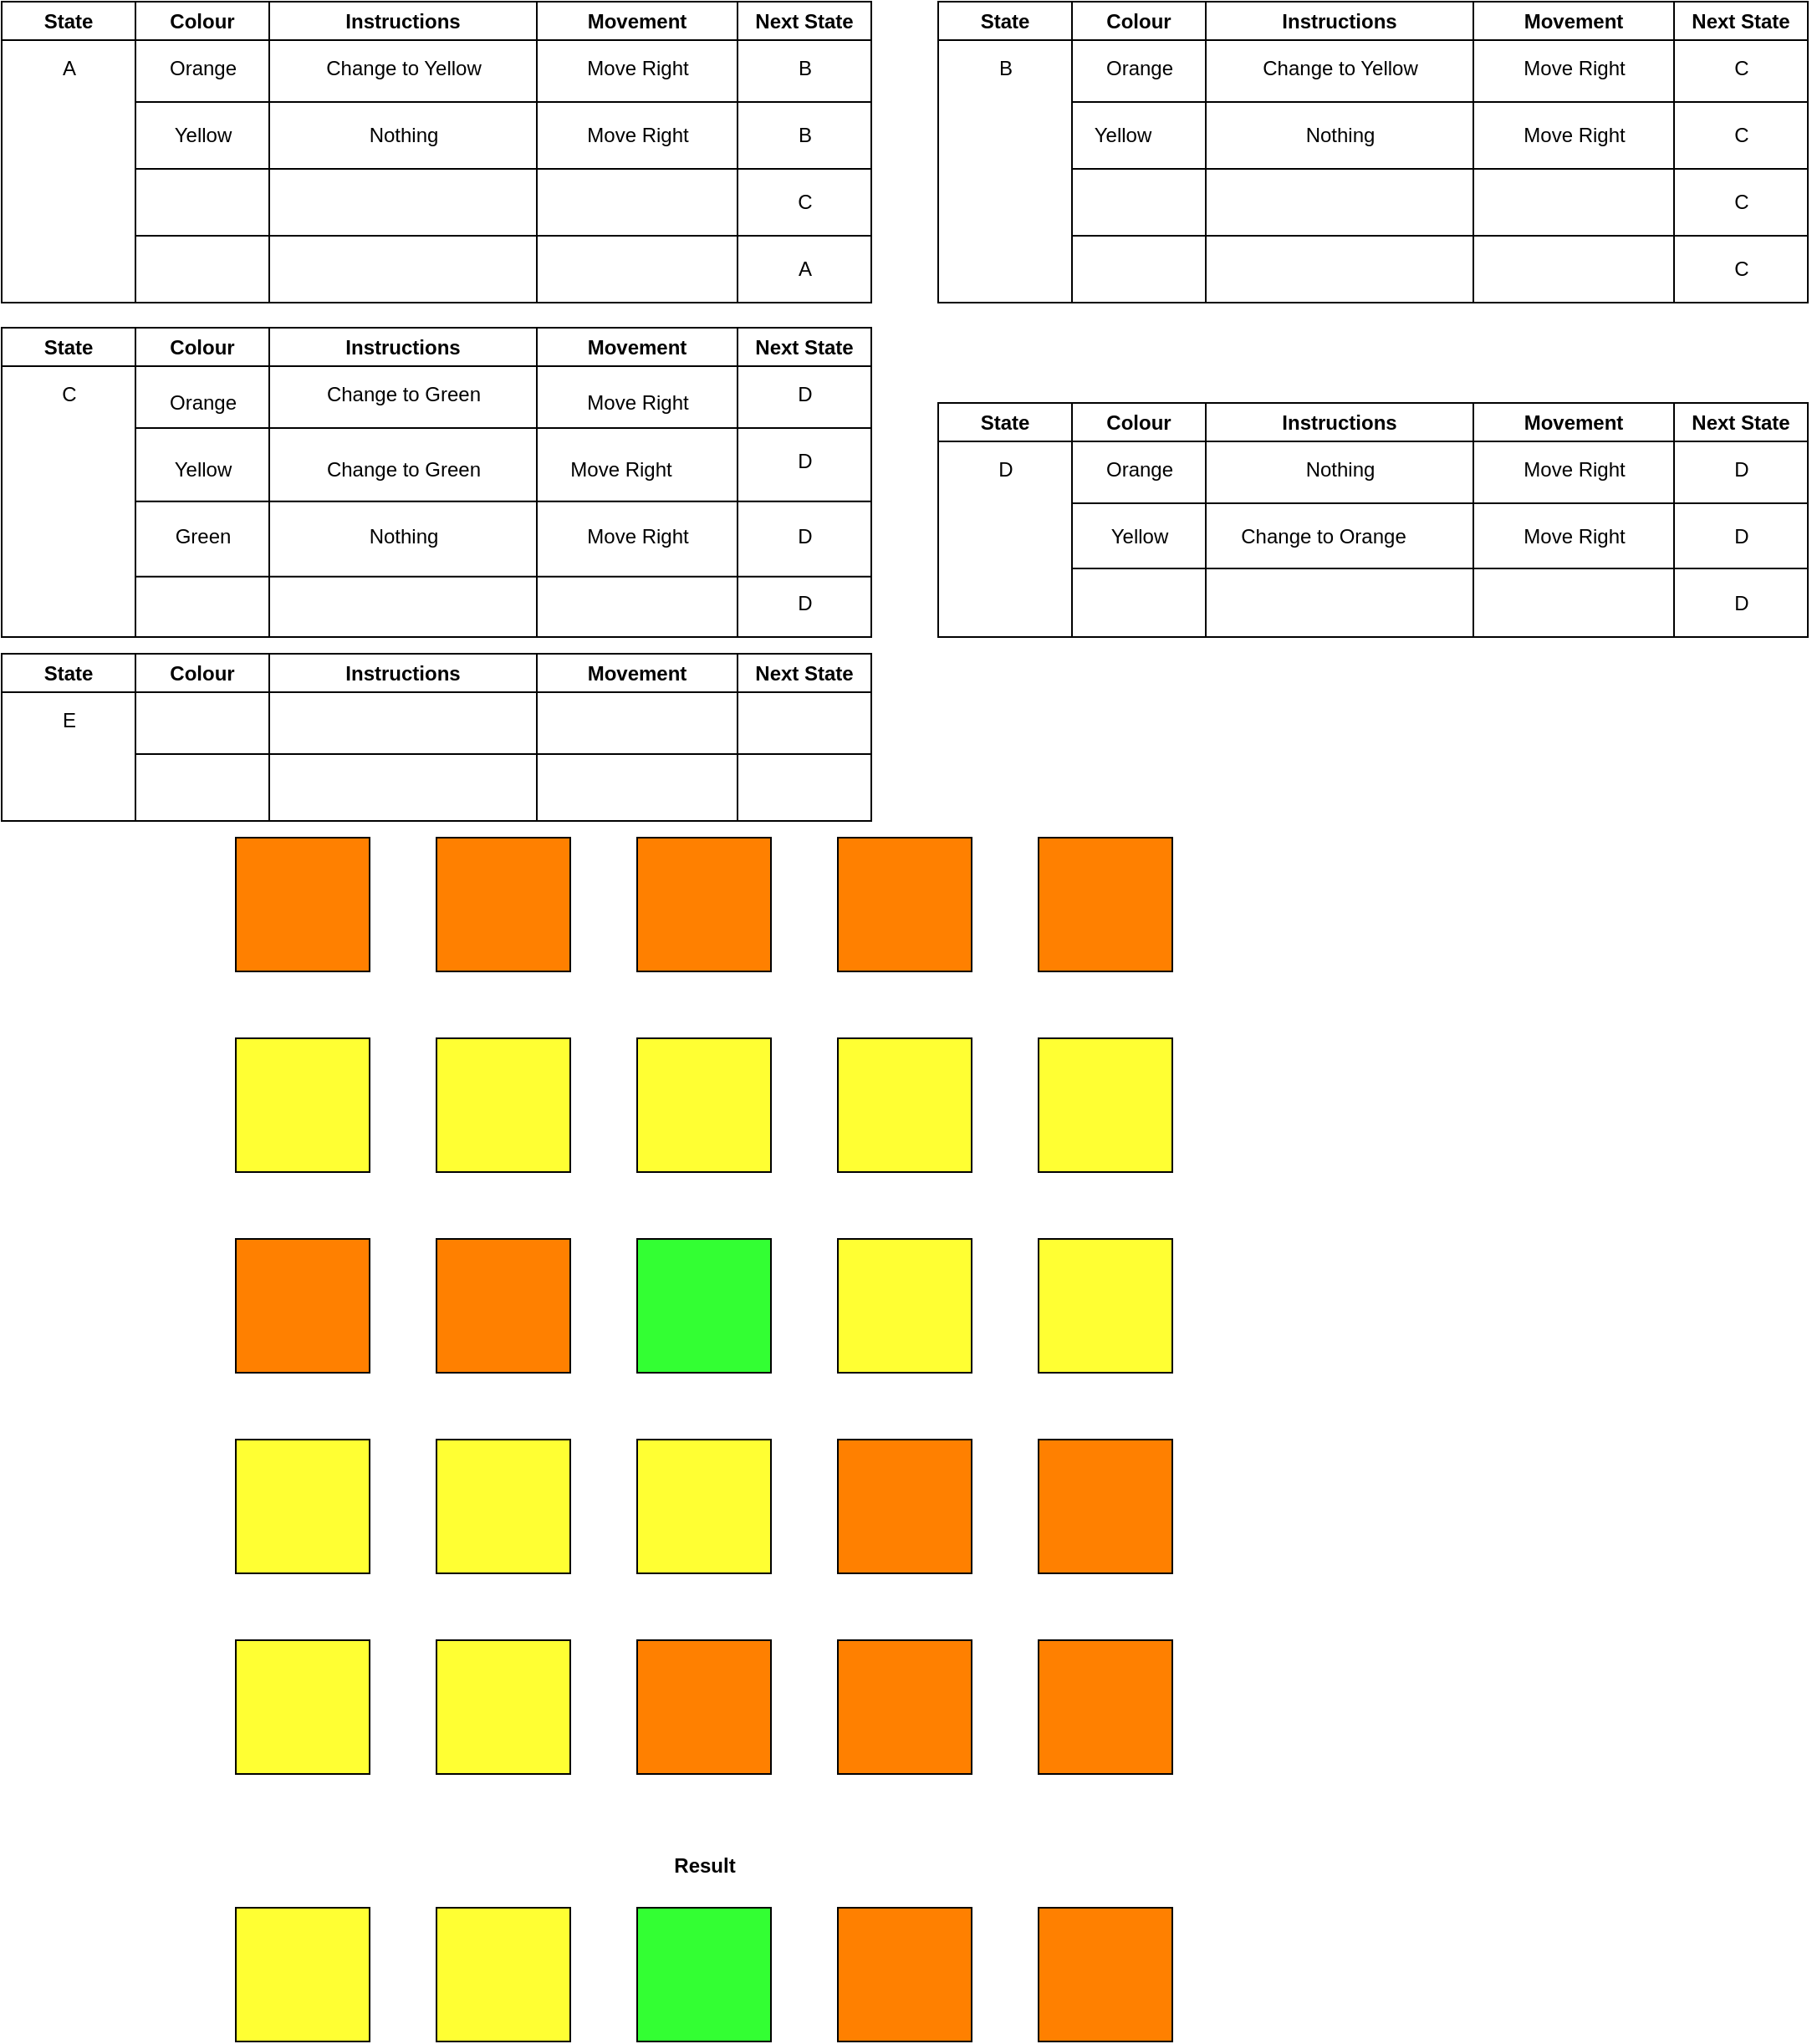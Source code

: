 <mxfile version="21.0.8" type="onedrive"><diagram name="Page-1" id="G40YG5ks8XEDvApb3X6j"><mxGraphModel dx="2038" dy="684" grid="1" gridSize="10" guides="1" tooltips="1" connect="1" arrows="1" fold="1" page="1" pageScale="1" pageWidth="850" pageHeight="1100" math="0" shadow="0"><root><mxCell id="0"/><mxCell id="1" parent="0"/><mxCell id="QCzgK560f051Xd-ndxfZ-1" value="State" style="swimlane;whiteSpace=wrap;html=1;" vertex="1" parent="1"><mxGeometry x="-140" y="20" width="80" height="180" as="geometry"/></mxCell><mxCell id="QCzgK560f051Xd-ndxfZ-2" value="A" style="text;html=1;align=center;verticalAlign=middle;resizable=0;points=[];autosize=1;strokeColor=none;fillColor=none;" vertex="1" parent="QCzgK560f051Xd-ndxfZ-1"><mxGeometry x="25" y="25" width="30" height="30" as="geometry"/></mxCell><mxCell id="QCzgK560f051Xd-ndxfZ-3" value="" style="endArrow=none;html=1;rounded=0;" edge="1" parent="1"><mxGeometry width="50" height="50" relative="1" as="geometry"><mxPoint x="-60" y="80" as="sourcePoint"/><mxPoint x="380" y="80" as="targetPoint"/></mxGeometry></mxCell><mxCell id="QCzgK560f051Xd-ndxfZ-4" value="Instructions" style="swimlane;whiteSpace=wrap;html=1;" vertex="1" parent="1"><mxGeometry x="20" y="20" width="160" height="180" as="geometry"/></mxCell><mxCell id="QCzgK560f051Xd-ndxfZ-5" value="" style="endArrow=none;html=1;rounded=0;" edge="1" parent="QCzgK560f051Xd-ndxfZ-4"><mxGeometry width="50" height="50" relative="1" as="geometry"><mxPoint x="-80" y="100" as="sourcePoint"/><mxPoint x="360" y="100" as="targetPoint"/></mxGeometry></mxCell><mxCell id="QCzgK560f051Xd-ndxfZ-6" value="" style="endArrow=none;html=1;rounded=0;" edge="1" parent="QCzgK560f051Xd-ndxfZ-4"><mxGeometry width="50" height="50" relative="1" as="geometry"><mxPoint x="-80" y="140" as="sourcePoint"/><mxPoint x="360" y="140" as="targetPoint"/></mxGeometry></mxCell><mxCell id="QCzgK560f051Xd-ndxfZ-9" value="Movement" style="swimlane;whiteSpace=wrap;html=1;" vertex="1" parent="1"><mxGeometry x="180" y="20" width="120" height="180" as="geometry"/></mxCell><mxCell id="QCzgK560f051Xd-ndxfZ-11" value="Next State" style="swimlane;whiteSpace=wrap;html=1;" vertex="1" parent="1"><mxGeometry x="300" y="20" width="80" height="180" as="geometry"/></mxCell><mxCell id="QCzgK560f051Xd-ndxfZ-12" value="A" style="text;html=1;align=center;verticalAlign=middle;resizable=0;points=[];autosize=1;strokeColor=none;fillColor=none;" vertex="1" parent="QCzgK560f051Xd-ndxfZ-11"><mxGeometry x="25" y="145" width="30" height="30" as="geometry"/></mxCell><mxCell id="QCzgK560f051Xd-ndxfZ-13" value="Colour" style="swimlane;whiteSpace=wrap;html=1;" vertex="1" parent="1"><mxGeometry x="-60" y="20" width="80" height="180" as="geometry"/></mxCell><mxCell id="QCzgK560f051Xd-ndxfZ-17" value="" style="whiteSpace=wrap;html=1;aspect=fixed;fillColor=#FFFF33;" vertex="1" parent="1"><mxGeometry y="1160" width="80" height="80" as="geometry"/></mxCell><mxCell id="QCzgK560f051Xd-ndxfZ-18" value="" style="whiteSpace=wrap;html=1;aspect=fixed;fillColor=#FFFF33;" vertex="1" parent="1"><mxGeometry x="120" y="1160" width="80" height="80" as="geometry"/></mxCell><mxCell id="QCzgK560f051Xd-ndxfZ-19" value="" style="whiteSpace=wrap;html=1;aspect=fixed;fillColor=#33FF33;" vertex="1" parent="1"><mxGeometry x="240" y="1160" width="80" height="80" as="geometry"/></mxCell><mxCell id="QCzgK560f051Xd-ndxfZ-20" value="" style="whiteSpace=wrap;html=1;aspect=fixed;fillColor=#FF8000;" vertex="1" parent="1"><mxGeometry x="360" y="1160" width="80" height="80" as="geometry"/></mxCell><mxCell id="QCzgK560f051Xd-ndxfZ-21" value="" style="whiteSpace=wrap;html=1;aspect=fixed;fillColor=#FF8000;" vertex="1" parent="1"><mxGeometry x="480" y="1160" width="80" height="80" as="geometry"/></mxCell><mxCell id="QCzgK560f051Xd-ndxfZ-22" value="" style="whiteSpace=wrap;html=1;aspect=fixed;fillColor=#FF8000;" vertex="1" parent="1"><mxGeometry y="520" width="80" height="80" as="geometry"/></mxCell><mxCell id="QCzgK560f051Xd-ndxfZ-23" value="" style="whiteSpace=wrap;html=1;aspect=fixed;fillColor=#FF8000;" vertex="1" parent="1"><mxGeometry x="120" y="520" width="80" height="80" as="geometry"/></mxCell><mxCell id="QCzgK560f051Xd-ndxfZ-24" value="" style="whiteSpace=wrap;html=1;aspect=fixed;fillColor=#FF8000;" vertex="1" parent="1"><mxGeometry x="240" y="520" width="80" height="80" as="geometry"/></mxCell><mxCell id="QCzgK560f051Xd-ndxfZ-25" value="" style="whiteSpace=wrap;html=1;aspect=fixed;fillColor=#FF8000;" vertex="1" parent="1"><mxGeometry x="360" y="520" width="80" height="80" as="geometry"/></mxCell><mxCell id="QCzgK560f051Xd-ndxfZ-26" value="" style="whiteSpace=wrap;html=1;aspect=fixed;fillColor=#FF8000;" vertex="1" parent="1"><mxGeometry x="480" y="520" width="80" height="80" as="geometry"/></mxCell><mxCell id="QCzgK560f051Xd-ndxfZ-27" value="" style="whiteSpace=wrap;html=1;aspect=fixed;fillColor=#FFFF33;" vertex="1" parent="1"><mxGeometry y="640" width="80" height="80" as="geometry"/></mxCell><mxCell id="QCzgK560f051Xd-ndxfZ-28" value="" style="whiteSpace=wrap;html=1;aspect=fixed;fillColor=#FFFF33;" vertex="1" parent="1"><mxGeometry x="120" y="640" width="80" height="80" as="geometry"/></mxCell><mxCell id="QCzgK560f051Xd-ndxfZ-29" value="" style="whiteSpace=wrap;html=1;aspect=fixed;fillColor=#FFFF33;" vertex="1" parent="1"><mxGeometry x="240" y="640" width="80" height="80" as="geometry"/></mxCell><mxCell id="QCzgK560f051Xd-ndxfZ-30" value="" style="whiteSpace=wrap;html=1;aspect=fixed;fillColor=#FFFF33;" vertex="1" parent="1"><mxGeometry x="360" y="640" width="80" height="80" as="geometry"/></mxCell><mxCell id="QCzgK560f051Xd-ndxfZ-31" value="" style="whiteSpace=wrap;html=1;aspect=fixed;fillColor=#FFFF33;" vertex="1" parent="1"><mxGeometry x="480" y="640" width="80" height="80" as="geometry"/></mxCell><mxCell id="QCzgK560f051Xd-ndxfZ-32" value="" style="whiteSpace=wrap;html=1;aspect=fixed;fillColor=#FF8000;" vertex="1" parent="1"><mxGeometry y="760" width="80" height="80" as="geometry"/></mxCell><mxCell id="QCzgK560f051Xd-ndxfZ-33" value="" style="whiteSpace=wrap;html=1;aspect=fixed;fillColor=#FF8000;" vertex="1" parent="1"><mxGeometry x="120" y="760" width="80" height="80" as="geometry"/></mxCell><mxCell id="QCzgK560f051Xd-ndxfZ-34" value="" style="whiteSpace=wrap;html=1;aspect=fixed;fillColor=#33FF33;" vertex="1" parent="1"><mxGeometry x="240" y="760" width="80" height="80" as="geometry"/></mxCell><mxCell id="QCzgK560f051Xd-ndxfZ-35" value="" style="whiteSpace=wrap;html=1;aspect=fixed;fillColor=#FFFF33;" vertex="1" parent="1"><mxGeometry x="360" y="760" width="80" height="80" as="geometry"/></mxCell><mxCell id="QCzgK560f051Xd-ndxfZ-36" value="" style="whiteSpace=wrap;html=1;aspect=fixed;fillColor=#FFFF33;" vertex="1" parent="1"><mxGeometry x="480" y="760" width="80" height="80" as="geometry"/></mxCell><mxCell id="QCzgK560f051Xd-ndxfZ-37" value="" style="whiteSpace=wrap;html=1;aspect=fixed;fillColor=#FFFF33;" vertex="1" parent="1"><mxGeometry y="880" width="80" height="80" as="geometry"/></mxCell><mxCell id="QCzgK560f051Xd-ndxfZ-38" value="" style="whiteSpace=wrap;html=1;aspect=fixed;fillColor=#FFFF33;" vertex="1" parent="1"><mxGeometry x="120" y="880" width="80" height="80" as="geometry"/></mxCell><mxCell id="QCzgK560f051Xd-ndxfZ-39" value="" style="whiteSpace=wrap;html=1;aspect=fixed;fillColor=#FFFF33;" vertex="1" parent="1"><mxGeometry x="240" y="880" width="80" height="80" as="geometry"/></mxCell><mxCell id="QCzgK560f051Xd-ndxfZ-40" value="" style="whiteSpace=wrap;html=1;aspect=fixed;fillColor=#FF8000;" vertex="1" parent="1"><mxGeometry x="360" y="880" width="80" height="80" as="geometry"/></mxCell><mxCell id="QCzgK560f051Xd-ndxfZ-41" value="" style="whiteSpace=wrap;html=1;aspect=fixed;fillColor=#FF8000;" vertex="1" parent="1"><mxGeometry x="480" y="880" width="80" height="80" as="geometry"/></mxCell><mxCell id="QCzgK560f051Xd-ndxfZ-42" value="" style="whiteSpace=wrap;html=1;aspect=fixed;fillColor=#FFFF33;" vertex="1" parent="1"><mxGeometry y="1000" width="80" height="80" as="geometry"/></mxCell><mxCell id="QCzgK560f051Xd-ndxfZ-43" value="" style="whiteSpace=wrap;html=1;aspect=fixed;fillColor=#FFFF33;" vertex="1" parent="1"><mxGeometry x="120" y="1000" width="80" height="80" as="geometry"/></mxCell><mxCell id="QCzgK560f051Xd-ndxfZ-44" value="" style="whiteSpace=wrap;html=1;aspect=fixed;fillColor=#FF8000;" vertex="1" parent="1"><mxGeometry x="240" y="1000" width="80" height="80" as="geometry"/></mxCell><mxCell id="QCzgK560f051Xd-ndxfZ-45" value="" style="whiteSpace=wrap;html=1;aspect=fixed;fillColor=#FF8000;" vertex="1" parent="1"><mxGeometry x="360" y="1000" width="80" height="80" as="geometry"/></mxCell><mxCell id="QCzgK560f051Xd-ndxfZ-46" value="" style="whiteSpace=wrap;html=1;aspect=fixed;fillColor=#FF8000;" vertex="1" parent="1"><mxGeometry x="480" y="1000" width="80" height="80" as="geometry"/></mxCell><mxCell id="QCzgK560f051Xd-ndxfZ-47" value="B" style="text;html=1;align=center;verticalAlign=middle;resizable=0;points=[];autosize=1;strokeColor=none;fillColor=none;" vertex="1" parent="1"><mxGeometry x="325" y="45" width="30" height="30" as="geometry"/></mxCell><mxCell id="QCzgK560f051Xd-ndxfZ-48" value="State" style="swimlane;whiteSpace=wrap;html=1;" vertex="1" parent="1"><mxGeometry x="420" y="20" width="80" height="180" as="geometry"/></mxCell><mxCell id="QCzgK560f051Xd-ndxfZ-49" value="B" style="text;html=1;align=center;verticalAlign=middle;resizable=0;points=[];autosize=1;strokeColor=none;fillColor=none;" vertex="1" parent="QCzgK560f051Xd-ndxfZ-48"><mxGeometry x="25" y="25" width="30" height="30" as="geometry"/></mxCell><mxCell id="QCzgK560f051Xd-ndxfZ-50" value="" style="endArrow=none;html=1;rounded=0;" edge="1" parent="1"><mxGeometry width="50" height="50" relative="1" as="geometry"><mxPoint x="500" y="80" as="sourcePoint"/><mxPoint x="940" y="80" as="targetPoint"/></mxGeometry></mxCell><mxCell id="QCzgK560f051Xd-ndxfZ-51" value="Instructions" style="swimlane;whiteSpace=wrap;html=1;" vertex="1" parent="1"><mxGeometry x="580" y="20" width="160" height="180" as="geometry"/></mxCell><mxCell id="QCzgK560f051Xd-ndxfZ-52" value="" style="endArrow=none;html=1;rounded=0;" edge="1" parent="QCzgK560f051Xd-ndxfZ-51"><mxGeometry width="50" height="50" relative="1" as="geometry"><mxPoint x="-80" y="100" as="sourcePoint"/><mxPoint x="360" y="100" as="targetPoint"/></mxGeometry></mxCell><mxCell id="QCzgK560f051Xd-ndxfZ-53" value="" style="endArrow=none;html=1;rounded=0;" edge="1" parent="QCzgK560f051Xd-ndxfZ-51"><mxGeometry width="50" height="50" relative="1" as="geometry"><mxPoint x="-80" y="140" as="sourcePoint"/><mxPoint x="360" y="140" as="targetPoint"/></mxGeometry></mxCell><mxCell id="QCzgK560f051Xd-ndxfZ-54" value="Movement" style="swimlane;whiteSpace=wrap;html=1;" vertex="1" parent="1"><mxGeometry x="740" y="20" width="120" height="180" as="geometry"/></mxCell><mxCell id="QCzgK560f051Xd-ndxfZ-55" value="Next State" style="swimlane;whiteSpace=wrap;html=1;" vertex="1" parent="1"><mxGeometry x="860" y="20" width="80" height="180" as="geometry"/></mxCell><mxCell id="QCzgK560f051Xd-ndxfZ-56" value="Colour" style="swimlane;whiteSpace=wrap;html=1;startSize=23;" vertex="1" parent="1"><mxGeometry x="500" y="20" width="80" height="180" as="geometry"/></mxCell><mxCell id="QCzgK560f051Xd-ndxfZ-58" value="C" style="text;html=1;align=center;verticalAlign=middle;resizable=0;points=[];autosize=1;strokeColor=none;fillColor=none;" vertex="1" parent="1"><mxGeometry x="885" y="45" width="30" height="30" as="geometry"/></mxCell><mxCell id="QCzgK560f051Xd-ndxfZ-59" value="C" style="text;html=1;align=center;verticalAlign=middle;resizable=0;points=[];autosize=1;strokeColor=none;fillColor=none;" vertex="1" parent="1"><mxGeometry x="885" y="85" width="30" height="30" as="geometry"/></mxCell><mxCell id="QCzgK560f051Xd-ndxfZ-60" value="State" style="swimlane;whiteSpace=wrap;html=1;" vertex="1" parent="1"><mxGeometry x="-140" y="215" width="80" height="185" as="geometry"/></mxCell><mxCell id="QCzgK560f051Xd-ndxfZ-61" value="C" style="text;html=1;align=center;verticalAlign=middle;resizable=0;points=[];autosize=1;strokeColor=none;fillColor=none;" vertex="1" parent="QCzgK560f051Xd-ndxfZ-60"><mxGeometry x="25" y="25" width="30" height="30" as="geometry"/></mxCell><mxCell id="QCzgK560f051Xd-ndxfZ-62" value="" style="endArrow=none;html=1;rounded=0;" edge="1" parent="1"><mxGeometry width="50" height="50" relative="1" as="geometry"><mxPoint x="-60" y="275" as="sourcePoint"/><mxPoint x="380" y="275" as="targetPoint"/></mxGeometry></mxCell><mxCell id="QCzgK560f051Xd-ndxfZ-63" value="Instructions" style="swimlane;whiteSpace=wrap;html=1;" vertex="1" parent="1"><mxGeometry x="20" y="215" width="160" height="185" as="geometry"/></mxCell><mxCell id="QCzgK560f051Xd-ndxfZ-145" value="Change to Green" style="text;html=1;align=center;verticalAlign=middle;resizable=0;points=[];autosize=1;strokeColor=none;fillColor=none;" vertex="1" parent="QCzgK560f051Xd-ndxfZ-63"><mxGeometry x="20" y="25" width="120" height="30" as="geometry"/></mxCell><mxCell id="QCzgK560f051Xd-ndxfZ-166" value="Nothing" style="text;html=1;align=center;verticalAlign=middle;resizable=0;points=[];autosize=1;strokeColor=none;fillColor=none;" vertex="1" parent="QCzgK560f051Xd-ndxfZ-63"><mxGeometry x="50" y="110" width="60" height="30" as="geometry"/></mxCell><mxCell id="QCzgK560f051Xd-ndxfZ-65" value="Movement" style="swimlane;whiteSpace=wrap;html=1;" vertex="1" parent="1"><mxGeometry x="180" y="215" width="120" height="185" as="geometry"/></mxCell><mxCell id="QCzgK560f051Xd-ndxfZ-66" value="" style="endArrow=none;html=1;rounded=0;" edge="1" parent="QCzgK560f051Xd-ndxfZ-65"><mxGeometry width="50" height="50" relative="1" as="geometry"><mxPoint x="-240" y="103.82" as="sourcePoint"/><mxPoint x="200" y="103.82" as="targetPoint"/></mxGeometry></mxCell><mxCell id="QCzgK560f051Xd-ndxfZ-67" value="" style="endArrow=none;html=1;rounded=0;" edge="1" parent="QCzgK560f051Xd-ndxfZ-65"><mxGeometry width="50" height="50" relative="1" as="geometry"><mxPoint x="-240" y="148.82" as="sourcePoint"/><mxPoint x="200" y="148.82" as="targetPoint"/></mxGeometry></mxCell><mxCell id="QCzgK560f051Xd-ndxfZ-68" value="Next State" style="swimlane;whiteSpace=wrap;html=1;" vertex="1" parent="1"><mxGeometry x="300" y="215" width="80" height="185" as="geometry"/></mxCell><mxCell id="QCzgK560f051Xd-ndxfZ-118" value="D" style="text;html=1;align=center;verticalAlign=middle;resizable=0;points=[];autosize=1;strokeColor=none;fillColor=none;" vertex="1" parent="QCzgK560f051Xd-ndxfZ-68"><mxGeometry x="25" y="110" width="30" height="30" as="geometry"/></mxCell><mxCell id="QCzgK560f051Xd-ndxfZ-69" value="Colour" style="swimlane;whiteSpace=wrap;html=1;" vertex="1" parent="1"><mxGeometry x="-60" y="215" width="80" height="185" as="geometry"/></mxCell><mxCell id="QCzgK560f051Xd-ndxfZ-156" value="Yellow" style="text;html=1;align=center;verticalAlign=middle;resizable=0;points=[];autosize=1;strokeColor=none;fillColor=none;" vertex="1" parent="QCzgK560f051Xd-ndxfZ-69"><mxGeometry x="10" y="70" width="60" height="30" as="geometry"/></mxCell><mxCell id="QCzgK560f051Xd-ndxfZ-72" value="D" style="text;html=1;align=center;verticalAlign=middle;resizable=0;points=[];autosize=1;strokeColor=none;fillColor=none;" vertex="1" parent="1"><mxGeometry x="325" y="240" width="30" height="30" as="geometry"/></mxCell><mxCell id="QCzgK560f051Xd-ndxfZ-73" value="State" style="swimlane;whiteSpace=wrap;html=1;" vertex="1" parent="1"><mxGeometry x="420" y="260" width="80" height="140" as="geometry"/></mxCell><mxCell id="QCzgK560f051Xd-ndxfZ-74" value="D" style="text;html=1;align=center;verticalAlign=middle;resizable=0;points=[];autosize=1;strokeColor=none;fillColor=none;" vertex="1" parent="QCzgK560f051Xd-ndxfZ-73"><mxGeometry x="25" y="25" width="30" height="30" as="geometry"/></mxCell><mxCell id="QCzgK560f051Xd-ndxfZ-75" value="" style="endArrow=none;html=1;rounded=0;" edge="1" parent="1"><mxGeometry width="50" height="50" relative="1" as="geometry"><mxPoint x="500" y="320" as="sourcePoint"/><mxPoint x="940" y="320" as="targetPoint"/></mxGeometry></mxCell><mxCell id="QCzgK560f051Xd-ndxfZ-76" value="Instructions" style="swimlane;whiteSpace=wrap;html=1;" vertex="1" parent="1"><mxGeometry x="580" y="260" width="160" height="140" as="geometry"/></mxCell><mxCell id="QCzgK560f051Xd-ndxfZ-77" value="Movement" style="swimlane;whiteSpace=wrap;html=1;" vertex="1" parent="1"><mxGeometry x="740" y="260" width="120" height="140" as="geometry"/></mxCell><mxCell id="QCzgK560f051Xd-ndxfZ-79" value="Next State" style="swimlane;whiteSpace=wrap;html=1;" vertex="1" parent="1"><mxGeometry x="860" y="260" width="80" height="140" as="geometry"/></mxCell><mxCell id="QCzgK560f051Xd-ndxfZ-80" value="D" style="text;html=1;align=center;verticalAlign=middle;resizable=0;points=[];autosize=1;strokeColor=none;fillColor=none;" vertex="1" parent="QCzgK560f051Xd-ndxfZ-79"><mxGeometry x="25" y="65" width="30" height="30" as="geometry"/></mxCell><mxCell id="QCzgK560f051Xd-ndxfZ-81" value="" style="endArrow=none;html=1;rounded=0;" edge="1" parent="QCzgK560f051Xd-ndxfZ-79"><mxGeometry width="50" height="50" relative="1" as="geometry"><mxPoint x="-360" y="99" as="sourcePoint"/><mxPoint x="80" y="99" as="targetPoint"/></mxGeometry></mxCell><mxCell id="QCzgK560f051Xd-ndxfZ-82" value="Colour" style="swimlane;whiteSpace=wrap;html=1;" vertex="1" parent="1"><mxGeometry x="500" y="260" width="80" height="140" as="geometry"/></mxCell><mxCell id="QCzgK560f051Xd-ndxfZ-83" value="D" style="text;html=1;align=center;verticalAlign=middle;resizable=0;points=[];autosize=1;strokeColor=none;fillColor=none;" vertex="1" parent="1"><mxGeometry x="885" y="285" width="30" height="30" as="geometry"/></mxCell><mxCell id="QCzgK560f051Xd-ndxfZ-84" value="B" style="text;html=1;align=center;verticalAlign=middle;resizable=0;points=[];autosize=1;strokeColor=none;fillColor=none;" vertex="1" parent="1"><mxGeometry x="325" y="85" width="30" height="30" as="geometry"/></mxCell><mxCell id="QCzgK560f051Xd-ndxfZ-85" value="C" style="text;html=1;align=center;verticalAlign=middle;resizable=0;points=[];autosize=1;strokeColor=none;fillColor=none;" vertex="1" parent="1"><mxGeometry x="885" y="125" width="30" height="30" as="geometry"/></mxCell><mxCell id="QCzgK560f051Xd-ndxfZ-86" value="&lt;b&gt;Result&lt;/b&gt;" style="text;html=1;align=center;verticalAlign=middle;resizable=0;points=[];autosize=1;strokeColor=none;fillColor=none;" vertex="1" parent="1"><mxGeometry x="250" y="1120" width="60" height="30" as="geometry"/></mxCell><mxCell id="QCzgK560f051Xd-ndxfZ-87" value="C" style="text;html=1;align=center;verticalAlign=middle;resizable=0;points=[];autosize=1;strokeColor=none;fillColor=none;" vertex="1" parent="1"><mxGeometry x="325" y="125" width="30" height="30" as="geometry"/></mxCell><mxCell id="QCzgK560f051Xd-ndxfZ-89" value="C" style="text;html=1;align=center;verticalAlign=middle;resizable=0;points=[];autosize=1;strokeColor=none;fillColor=none;" vertex="1" parent="1"><mxGeometry x="885" y="165" width="30" height="30" as="geometry"/></mxCell><mxCell id="QCzgK560f051Xd-ndxfZ-90" value="State" style="swimlane;whiteSpace=wrap;html=1;" vertex="1" parent="1"><mxGeometry x="-140" y="410" width="80" height="100" as="geometry"/></mxCell><mxCell id="QCzgK560f051Xd-ndxfZ-91" value="E" style="text;html=1;align=center;verticalAlign=middle;resizable=0;points=[];autosize=1;strokeColor=none;fillColor=none;" vertex="1" parent="QCzgK560f051Xd-ndxfZ-90"><mxGeometry x="25" y="25" width="30" height="30" as="geometry"/></mxCell><mxCell id="QCzgK560f051Xd-ndxfZ-92" value="" style="endArrow=none;html=1;rounded=0;" edge="1" parent="1"><mxGeometry width="50" height="50" relative="1" as="geometry"><mxPoint x="-60" y="470" as="sourcePoint"/><mxPoint x="380" y="470" as="targetPoint"/></mxGeometry></mxCell><mxCell id="QCzgK560f051Xd-ndxfZ-93" value="Instructions" style="swimlane;whiteSpace=wrap;html=1;" vertex="1" parent="1"><mxGeometry x="20" y="410" width="160" height="100" as="geometry"/></mxCell><mxCell id="QCzgK560f051Xd-ndxfZ-94" value="Movement" style="swimlane;whiteSpace=wrap;html=1;" vertex="1" parent="1"><mxGeometry x="180" y="410" width="120" height="100" as="geometry"/></mxCell><mxCell id="QCzgK560f051Xd-ndxfZ-95" value="Next State" style="swimlane;whiteSpace=wrap;html=1;" vertex="1" parent="1"><mxGeometry x="300" y="410" width="80" height="100" as="geometry"/></mxCell><mxCell id="QCzgK560f051Xd-ndxfZ-96" value="Colour" style="swimlane;whiteSpace=wrap;html=1;" vertex="1" parent="1"><mxGeometry x="-60" y="410" width="80" height="100" as="geometry"/></mxCell><mxCell id="QCzgK560f051Xd-ndxfZ-98" value="D" style="text;html=1;align=center;verticalAlign=middle;resizable=0;points=[];autosize=1;strokeColor=none;fillColor=none;" vertex="1" parent="1"><mxGeometry x="325" y="280" width="30" height="30" as="geometry"/></mxCell><mxCell id="QCzgK560f051Xd-ndxfZ-100" value="D" style="text;html=1;align=center;verticalAlign=middle;resizable=0;points=[];autosize=1;strokeColor=none;fillColor=none;" vertex="1" parent="1"><mxGeometry x="885" y="365" width="30" height="30" as="geometry"/></mxCell><mxCell id="QCzgK560f051Xd-ndxfZ-130" value="D" style="text;html=1;align=center;verticalAlign=middle;resizable=0;points=[];autosize=1;strokeColor=none;fillColor=none;" vertex="1" parent="1"><mxGeometry x="325" y="365" width="30" height="30" as="geometry"/></mxCell><mxCell id="QCzgK560f051Xd-ndxfZ-138" value="Orange" style="text;html=1;align=center;verticalAlign=middle;resizable=0;points=[];autosize=1;strokeColor=none;fillColor=none;" vertex="1" parent="1"><mxGeometry x="-50" y="45" width="60" height="30" as="geometry"/></mxCell><mxCell id="QCzgK560f051Xd-ndxfZ-139" value="Change to Yellow" style="text;html=1;align=center;verticalAlign=middle;resizable=0;points=[];autosize=1;strokeColor=none;fillColor=none;" vertex="1" parent="1"><mxGeometry x="40" y="45" width="120" height="30" as="geometry"/></mxCell><mxCell id="QCzgK560f051Xd-ndxfZ-140" value="Move Right" style="text;html=1;align=center;verticalAlign=middle;resizable=0;points=[];autosize=1;strokeColor=none;fillColor=none;" vertex="1" parent="1"><mxGeometry x="200" y="45" width="80" height="30" as="geometry"/></mxCell><mxCell id="QCzgK560f051Xd-ndxfZ-141" value="Orange" style="text;html=1;align=center;verticalAlign=middle;resizable=0;points=[];autosize=1;strokeColor=none;fillColor=none;" vertex="1" parent="1"><mxGeometry x="510" y="45" width="60" height="30" as="geometry"/></mxCell><mxCell id="QCzgK560f051Xd-ndxfZ-142" value="Change to Yellow" style="text;html=1;align=center;verticalAlign=middle;resizable=0;points=[];autosize=1;strokeColor=none;fillColor=none;" vertex="1" parent="1"><mxGeometry x="600" y="45" width="120" height="30" as="geometry"/></mxCell><mxCell id="QCzgK560f051Xd-ndxfZ-143" value="Move Right" style="text;html=1;align=center;verticalAlign=middle;resizable=0;points=[];autosize=1;strokeColor=none;fillColor=none;" vertex="1" parent="1"><mxGeometry x="760" y="45" width="80" height="30" as="geometry"/></mxCell><mxCell id="QCzgK560f051Xd-ndxfZ-144" value="Orange" style="text;html=1;align=center;verticalAlign=middle;resizable=0;points=[];autosize=1;strokeColor=none;fillColor=none;" vertex="1" parent="1"><mxGeometry x="-50" y="245" width="60" height="30" as="geometry"/></mxCell><mxCell id="QCzgK560f051Xd-ndxfZ-146" value="Move Right" style="text;html=1;align=center;verticalAlign=middle;resizable=0;points=[];autosize=1;strokeColor=none;fillColor=none;" vertex="1" parent="1"><mxGeometry x="200" y="245" width="80" height="30" as="geometry"/></mxCell><mxCell id="QCzgK560f051Xd-ndxfZ-147" value="Orange" style="text;html=1;align=center;verticalAlign=middle;resizable=0;points=[];autosize=1;strokeColor=none;fillColor=none;" vertex="1" parent="1"><mxGeometry x="510" y="285" width="60" height="30" as="geometry"/></mxCell><mxCell id="QCzgK560f051Xd-ndxfZ-148" value="Nothing" style="text;html=1;align=center;verticalAlign=middle;resizable=0;points=[];autosize=1;strokeColor=none;fillColor=none;" vertex="1" parent="1"><mxGeometry x="630" y="285" width="60" height="30" as="geometry"/></mxCell><mxCell id="QCzgK560f051Xd-ndxfZ-149" value="Move Right" style="text;html=1;align=center;verticalAlign=middle;resizable=0;points=[];autosize=1;strokeColor=none;fillColor=none;" vertex="1" parent="1"><mxGeometry x="760" y="285" width="80" height="30" as="geometry"/></mxCell><mxCell id="QCzgK560f051Xd-ndxfZ-150" value="Yellow" style="text;html=1;align=center;verticalAlign=middle;resizable=0;points=[];autosize=1;strokeColor=none;fillColor=none;" vertex="1" parent="1"><mxGeometry x="-50" y="85" width="60" height="30" as="geometry"/></mxCell><mxCell id="QCzgK560f051Xd-ndxfZ-151" value="Nothing" style="text;html=1;align=center;verticalAlign=middle;resizable=0;points=[];autosize=1;strokeColor=none;fillColor=none;" vertex="1" parent="1"><mxGeometry x="70" y="85" width="60" height="30" as="geometry"/></mxCell><mxCell id="QCzgK560f051Xd-ndxfZ-152" value="Move Right" style="text;html=1;align=center;verticalAlign=middle;resizable=0;points=[];autosize=1;strokeColor=none;fillColor=none;" vertex="1" parent="1"><mxGeometry x="200" y="85" width="80" height="30" as="geometry"/></mxCell><mxCell id="QCzgK560f051Xd-ndxfZ-153" value="Yellow" style="text;html=1;align=center;verticalAlign=middle;resizable=0;points=[];autosize=1;strokeColor=none;fillColor=none;" vertex="1" parent="1"><mxGeometry x="500" y="85" width="60" height="30" as="geometry"/></mxCell><mxCell id="QCzgK560f051Xd-ndxfZ-154" value="Nothing" style="text;html=1;align=center;verticalAlign=middle;resizable=0;points=[];autosize=1;strokeColor=none;fillColor=none;" vertex="1" parent="1"><mxGeometry x="630" y="85" width="60" height="30" as="geometry"/></mxCell><mxCell id="QCzgK560f051Xd-ndxfZ-155" value="Move Right" style="text;html=1;align=center;verticalAlign=middle;resizable=0;points=[];autosize=1;strokeColor=none;fillColor=none;" vertex="1" parent="1"><mxGeometry x="760" y="85" width="80" height="30" as="geometry"/></mxCell><mxCell id="QCzgK560f051Xd-ndxfZ-157" value="Change to Green" style="text;html=1;align=center;verticalAlign=middle;resizable=0;points=[];autosize=1;strokeColor=none;fillColor=none;" vertex="1" parent="1"><mxGeometry x="40" y="285" width="120" height="30" as="geometry"/></mxCell><mxCell id="QCzgK560f051Xd-ndxfZ-158" value="Move Right" style="text;html=1;align=center;verticalAlign=middle;resizable=0;points=[];autosize=1;strokeColor=none;fillColor=none;" vertex="1" parent="1"><mxGeometry x="190" y="285" width="80" height="30" as="geometry"/></mxCell><mxCell id="QCzgK560f051Xd-ndxfZ-159" value="Yellow" style="text;html=1;align=center;verticalAlign=middle;resizable=0;points=[];autosize=1;strokeColor=none;fillColor=none;" vertex="1" parent="1"><mxGeometry x="510" y="325" width="60" height="30" as="geometry"/></mxCell><mxCell id="QCzgK560f051Xd-ndxfZ-160" value="Change to Orange" style="text;html=1;align=center;verticalAlign=middle;resizable=0;points=[];autosize=1;strokeColor=none;fillColor=none;" vertex="1" parent="1"><mxGeometry x="590" y="325" width="120" height="30" as="geometry"/></mxCell><mxCell id="QCzgK560f051Xd-ndxfZ-161" value="Move Right" style="text;html=1;align=center;verticalAlign=middle;resizable=0;points=[];autosize=1;strokeColor=none;fillColor=none;" vertex="1" parent="1"><mxGeometry x="760" y="325" width="80" height="30" as="geometry"/></mxCell><mxCell id="QCzgK560f051Xd-ndxfZ-165" value="Green" style="text;html=1;align=center;verticalAlign=middle;resizable=0;points=[];autosize=1;strokeColor=none;fillColor=none;" vertex="1" parent="1"><mxGeometry x="-50" y="325" width="60" height="30" as="geometry"/></mxCell><mxCell id="QCzgK560f051Xd-ndxfZ-167" value="Move Right" style="text;html=1;align=center;verticalAlign=middle;resizable=0;points=[];autosize=1;strokeColor=none;fillColor=none;" vertex="1" parent="1"><mxGeometry x="200" y="325" width="80" height="30" as="geometry"/></mxCell></root></mxGraphModel></diagram></mxfile>